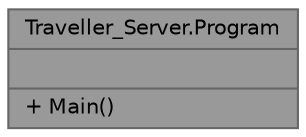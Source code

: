 digraph "Traveller_Server.Program"
{
 // LATEX_PDF_SIZE
  bgcolor="transparent";
  edge [fontname=Helvetica,fontsize=10,labelfontname=Helvetica,labelfontsize=10];
  node [fontname=Helvetica,fontsize=10,shape=box,height=0.2,width=0.4];
  Node1 [shape=record,label="{Traveller_Server.Program\n||+ Main()\l}",height=0.2,width=0.4,color="gray40", fillcolor="grey60", style="filled", fontcolor="black",tooltip=" "];
}
